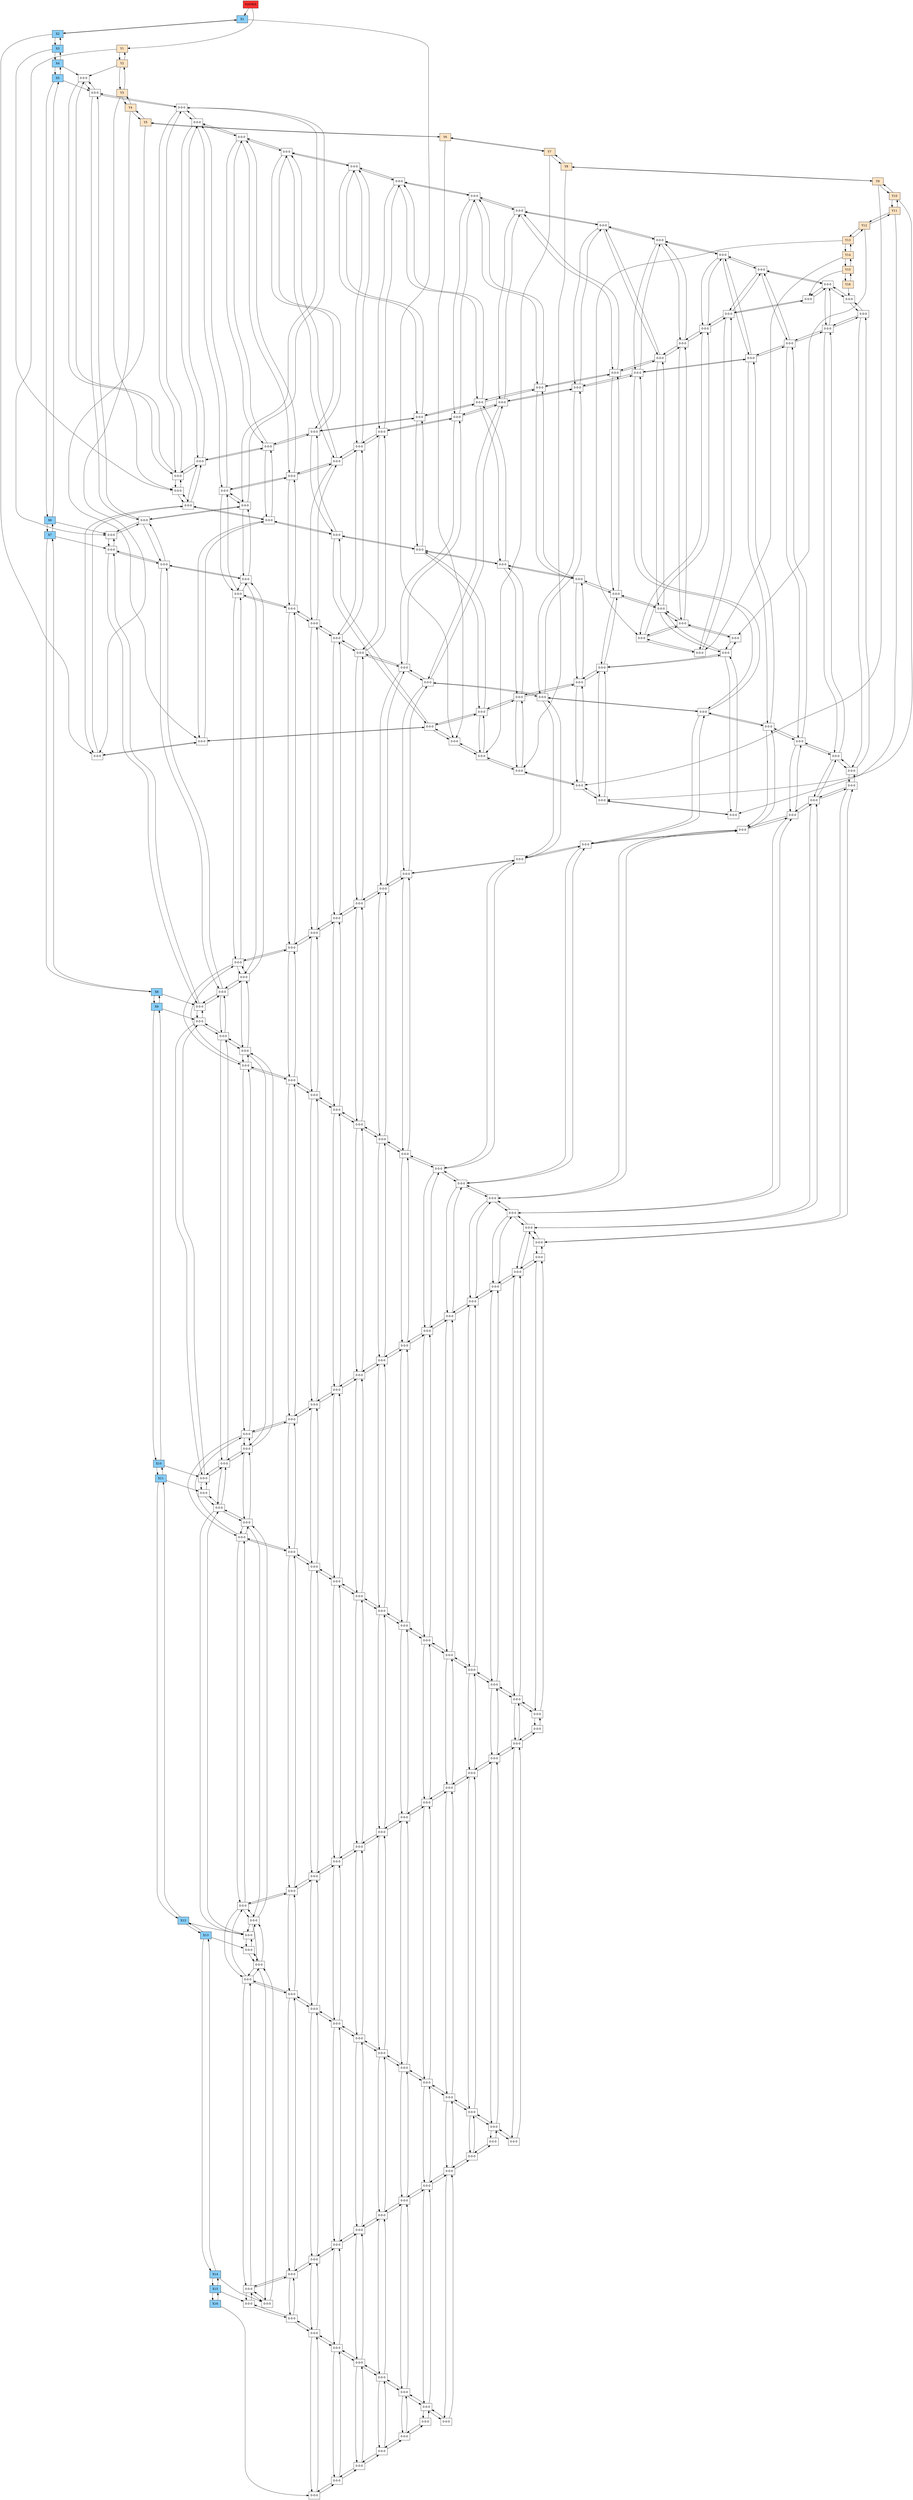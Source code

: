 digraph DISPERSA{
node[shape=box];
graph[nodesep = 0.5];
header[label="MATRIX" style=filled, fillcolor=firebrick1, pos="0,0!"];
Y1[label="Y1"  style = filled, fillcolor = bisque1, pos="0,-1!"];
Y2[label="Y2"  style = filled, fillcolor = bisque1, pos="0,-2!"];
Y3[label="Y3"  style = filled, fillcolor = bisque1, pos="0,-3!"];
Y4[label="Y4"  style = filled, fillcolor = bisque1, pos="0,-4!"];
Y5[label="Y5"  style = filled, fillcolor = bisque1, pos="0,-5!"];
Y6[label="Y6"  style = filled, fillcolor = bisque1, pos="0,-6!"];
Y7[label="Y7"  style = filled, fillcolor = bisque1, pos="0,-7!"];
Y8[label="Y8"  style = filled, fillcolor = bisque1, pos="0,-8!"];
Y9[label="Y9"  style = filled, fillcolor = bisque1, pos="0,-9!"];
Y10[label="Y10"  style = filled, fillcolor = bisque1, pos="0,-10!"];
Y11[label="Y11"  style = filled, fillcolor = bisque1, pos="0,-11!"];
Y12[label="Y12"  style = filled, fillcolor = bisque1, pos="0,-12!"];
Y13[label="Y13"  style = filled, fillcolor = bisque1, pos="0,-13!"];
Y14[label="Y14"  style = filled, fillcolor = bisque1, pos="0,-14!"];
Y15[label="Y15"  style = filled, fillcolor = bisque1, pos="0,-15!"];
Y16[label="Y16"  style = filled, fillcolor = bisque1, pos="0,-16!"];
X1[label="X1" style=filled, fillcolor=lightskyblue, pos="1,0!"];
X2[label="X2" style=filled, fillcolor=lightskyblue, pos="2,0!"];
X3[label="X3" style=filled, fillcolor=lightskyblue, pos="3,0!"];
X4[label="X4" style=filled, fillcolor=lightskyblue, pos="4,0!"];
X5[label="X5" style=filled, fillcolor=lightskyblue, pos="5,0!"];
X6[label="X6" style=filled, fillcolor=lightskyblue, pos="6,0!"];
X7[label="X7" style=filled, fillcolor=lightskyblue, pos="7,0!"];
X8[label="X8" style=filled, fillcolor=lightskyblue, pos="8,0!"];
X9[label="X9" style=filled, fillcolor=lightskyblue, pos="9,0!"];
X10[label="X10" style=filled, fillcolor=lightskyblue, pos="10,0!"];
X11[label="X11" style=filled, fillcolor=lightskyblue, pos="11,0!"];
X12[label="X12" style=filled, fillcolor=lightskyblue, pos="12,0!"];
X13[label="X13" style=filled, fillcolor=lightskyblue, pos="13,0!"];
X14[label="X14" style=filled, fillcolor=lightskyblue, pos="14,0!"];
X15[label="X15" style=filled, fillcolor=lightskyblue, pos="15,0!"];
X16[label="X16" style=filled, fillcolor=lightskyblue, pos="16,0!"];
header ->Y1;
header ->X1;
Y1 -> Y2 -> Y1;
Y2 -> Y3 -> Y2;
Y3 -> Y4 -> Y3;
Y4 -> Y5 -> Y4;
Y5 -> Y6 -> Y5;
Y6 -> Y7 -> Y6;
Y7 -> Y8 -> Y7;
Y8 -> Y9 -> Y8;
Y9 -> Y10 -> Y9;
Y10 -> Y11 -> Y10;
Y11 -> Y12 -> Y11;
Y12 -> Y13 -> Y12;
Y13 -> Y14 -> Y13;
Y14 -> Y15 -> Y14;
Y15 -> Y16 -> Y15;
X1 -> X2 -> X1;
X2 -> X3 -> X2;
X3 -> X4 -> X3;
X4 -> X5 -> X4;
X5 -> X6 -> X5;
X6 -> X7 -> X6;
X7 -> X8 -> X7;
X8 -> X9 -> X8;
X9 -> X10 -> X9;
X10 -> X11 -> X10;
X11 -> X12 -> X11;
X12 -> X13 -> X12;
X13 -> X14 -> X13;
X14 -> X15 -> X14;
X15 -> X16 -> X15;
X6Y1[label="0-0-0" pos="6,-1!"];
X7Y1[label="0-0-0" pos="7,-1!"];
X8Y1[label="0-0-0" pos="8,-1!"];
X9Y1[label="0-0-0" pos="9,-1!"];
X10Y1[label="0-0-0" pos="10,-1!"];
X11Y1[label="0-0-0" pos="11,-1!"];
X4Y2[label="0-0-0" pos="4,-2!"];
X5Y2[label="0-0-0" pos="5,-2!"];
X6Y2[label="0-0-0" pos="6,-2!"];
X7Y2[label="0-0-0" pos="7,-2!"];
X8Y2[label="0-0-0" pos="8,-2!"];
X9Y2[label="0-0-0" pos="9,-2!"];
X10Y2[label="0-0-0" pos="10,-2!"];
X11Y2[label="0-0-0" pos="11,-2!"];
X12Y2[label="0-0-0" pos="12,-2!"];
X13Y2[label="0-0-0" pos="13,-2!"];
X3Y3[label="0-0-0" pos="3,-3!"];
X4Y3[label="0-0-0" pos="4,-3!"];
X5Y3[label="0-0-0" pos="5,-3!"];
X6Y3[label="0-0-0" pos="6,-3!"];
X7Y3[label="0-0-0" pos="7,-3!"];
X8Y3[label="0-0-0" pos="8,-3!"];
X9Y3[label="0-0-0" pos="9,-3!"];
X10Y3[label="0-0-0" pos="10,-3!"];
X11Y3[label="0-0-0" pos="11,-3!"];
X12Y3[label="0-0-0" pos="12,-3!"];
X13Y3[label="0-0-0" pos="13,-3!"];
X14Y3[label="0-0-0" pos="14,-3!"];
X2Y4[label="0-0-0" pos="2,-4!"];
X3Y4[label="0-0-0" pos="3,-4!"];
X4Y4[label="0-0-0" pos="4,-4!"];
X5Y4[label="0-0-0" pos="5,-4!"];
X6Y4[label="0-0-0" pos="6,-4!"];
X7Y4[label="0-0-0" pos="7,-4!"];
X8Y4[label="0-0-0" pos="8,-4!"];
X9Y4[label="0-0-0" pos="9,-4!"];
X10Y4[label="0-0-0" pos="10,-4!"];
X11Y4[label="0-0-0" pos="11,-4!"];
X12Y4[label="0-0-0" pos="12,-4!"];
X13Y4[label="0-0-0" pos="13,-4!"];
X14Y4[label="0-0-0" pos="14,-4!"];
X15Y4[label="0-0-0" pos="15,-4!"];
X2Y5[label="0-0-0" pos="2,-5!"];
X3Y5[label="0-0-0" pos="3,-5!"];
X4Y5[label="0-0-0" pos="4,-5!"];
X5Y5[label="0-0-0" pos="5,-5!"];
X6Y5[label="0-0-0" pos="6,-5!"];
X7Y5[label="0-0-0" pos="7,-5!"];
X8Y5[label="0-0-0" pos="8,-5!"];
X9Y5[label="0-0-0" pos="9,-5!"];
X10Y5[label="0-0-0" pos="10,-5!"];
X11Y5[label="0-0-0" pos="11,-5!"];
X12Y5[label="0-0-0" pos="12,-5!"];
X13Y5[label="0-0-0" pos="13,-5!"];
X14Y5[label="0-0-0" pos="14,-5!"];
X15Y5[label="0-0-0" pos="15,-5!"];
X1Y6[label="0-0-0" pos="1,-6!"];
X2Y6[label="0-0-0" pos="2,-6!"];
X3Y6[label="0-0-0" pos="3,-6!"];
X4Y6[label="0-0-0" pos="4,-6!"];
X5Y6[label="0-0-0" pos="5,-6!"];
X6Y6[label="0-0-0" pos="6,-6!"];
X7Y6[label="0-0-0" pos="7,-6!"];
X8Y6[label="0-0-0" pos="8,-6!"];
X9Y6[label="0-0-0" pos="9,-6!"];
X10Y6[label="0-0-0" pos="10,-6!"];
X11Y6[label="0-0-0" pos="11,-6!"];
X12Y6[label="0-0-0" pos="12,-6!"];
X13Y6[label="0-0-0" pos="13,-6!"];
X14Y6[label="0-0-0" pos="14,-6!"];
X15Y6[label="0-0-0" pos="15,-6!"];
X16Y6[label="0-0-0" pos="16,-6!"];
X1Y7[label="0-0-0" pos="1,-7!"];
X2Y7[label="0-0-0" pos="2,-7!"];
X3Y7[label="0-0-0" pos="3,-7!"];
X4Y7[label="0-0-0" pos="4,-7!"];
X5Y7[label="0-0-0" pos="5,-7!"];
X6Y7[label="0-0-0" pos="6,-7!"];
X7Y7[label="0-0-0" pos="7,-7!"];
X8Y7[label="0-0-0" pos="8,-7!"];
X9Y7[label="0-0-0" pos="9,-7!"];
X10Y7[label="0-0-0" pos="10,-7!"];
X11Y7[label="0-0-0" pos="11,-7!"];
X12Y7[label="0-0-0" pos="12,-7!"];
X13Y7[label="0-0-0" pos="13,-7!"];
X14Y7[label="0-0-0" pos="14,-7!"];
X15Y7[label="0-0-0" pos="15,-7!"];
X16Y7[label="0-0-0" pos="16,-7!"];
X1Y8[label="0-0-0" pos="1,-8!"];
X2Y8[label="0-0-0" pos="2,-8!"];
X3Y8[label="0-0-0" pos="3,-8!"];
X4Y8[label="0-0-0" pos="4,-8!"];
X5Y8[label="0-0-0" pos="5,-8!"];
X6Y8[label="0-0-0" pos="6,-8!"];
X7Y8[label="0-0-0" pos="7,-8!"];
X8Y8[label="0-0-0" pos="8,-8!"];
X9Y8[label="0-0-0" pos="9,-8!"];
X10Y8[label="0-0-0" pos="10,-8!"];
X11Y8[label="0-0-0" pos="11,-8!"];
X12Y8[label="0-0-0" pos="12,-8!"];
X13Y8[label="0-0-0" pos="13,-8!"];
X14Y8[label="0-0-0" pos="14,-8!"];
X15Y8[label="0-0-0" pos="15,-8!"];
X16Y8[label="0-0-0" pos="16,-8!"];
X1Y9[label="0-0-0" pos="1,-9!"];
X2Y9[label="0-0-0" pos="2,-9!"];
X3Y9[label="0-0-0" pos="3,-9!"];
X4Y9[label="0-0-0" pos="4,-9!"];
X5Y9[label="0-0-0" pos="5,-9!"];
X6Y9[label="0-0-0" pos="6,-9!"];
X7Y9[label="0-0-0" pos="7,-9!"];
X8Y9[label="0-0-0" pos="8,-9!"];
X9Y9[label="0-0-0" pos="9,-9!"];
X10Y9[label="0-0-0" pos="10,-9!"];
X11Y9[label="0-0-0" pos="11,-9!"];
X12Y9[label="0-0-0" pos="12,-9!"];
X13Y9[label="0-0-0" pos="13,-9!"];
X14Y9[label="0-0-0" pos="14,-9!"];
X15Y9[label="0-0-0" pos="15,-9!"];
X16Y9[label="0-0-0" pos="16,-9!"];
X1Y10[label="0-0-0" pos="1,-10!"];
X2Y10[label="0-0-0" pos="2,-10!"];
X3Y10[label="0-0-0" pos="3,-10!"];
X4Y10[label="0-0-0" pos="4,-10!"];
X5Y10[label="0-0-0" pos="5,-10!"];
X6Y10[label="0-0-0" pos="6,-10!"];
X7Y10[label="0-0-0" pos="7,-10!"];
X8Y10[label="0-0-0" pos="8,-10!"];
X9Y10[label="0-0-0" pos="9,-10!"];
X10Y10[label="0-0-0" pos="10,-10!"];
X11Y10[label="0-0-0" pos="11,-10!"];
X12Y10[label="0-0-0" pos="12,-10!"];
X13Y10[label="0-0-0" pos="13,-10!"];
X14Y10[label="0-0-0" pos="14,-10!"];
X15Y10[label="0-0-0" pos="15,-10!"];
X16Y10[label="0-0-0" pos="16,-10!"];
X1Y11[label="0-0-0" pos="1,-11!"];
X2Y11[label="0-0-0" pos="2,-11!"];
X3Y11[label="0-0-0" pos="3,-11!"];
X4Y11[label="0-0-0" pos="4,-11!"];
X5Y11[label="0-0-0" pos="5,-11!"];
X6Y11[label="0-0-0" pos="6,-11!"];
X7Y11[label="0-0-0" pos="7,-11!"];
X8Y11[label="0-0-0" pos="8,-11!"];
X9Y11[label="0-0-0" pos="9,-11!"];
X10Y11[label="0-0-0" pos="10,-11!"];
X11Y11[label="0-0-0" pos="11,-11!"];
X12Y11[label="0-0-0" pos="12,-11!"];
X13Y11[label="0-0-0" pos="13,-11!"];
X14Y11[label="0-0-0" pos="14,-11!"];
X15Y11[label="0-0-0" pos="15,-11!"];
X16Y11[label="0-0-0" pos="16,-11!"];
X2Y12[label="0-0-0" pos="2,-12!"];
X3Y12[label="0-0-0" pos="3,-12!"];
X4Y12[label="0-0-0" pos="4,-12!"];
X5Y12[label="0-0-0" pos="5,-12!"];
X6Y12[label="0-0-0" pos="6,-12!"];
X7Y12[label="0-0-0" pos="7,-12!"];
X8Y12[label="0-0-0" pos="8,-12!"];
X9Y12[label="0-0-0" pos="9,-12!"];
X10Y12[label="0-0-0" pos="10,-12!"];
X11Y12[label="0-0-0" pos="11,-12!"];
X12Y12[label="0-0-0" pos="12,-12!"];
X13Y12[label="0-0-0" pos="13,-12!"];
X14Y12[label="0-0-0" pos="14,-12!"];
X15Y12[label="0-0-0" pos="15,-12!"];
X3Y13[label="0-0-0" pos="3,-13!"];
X4Y13[label="0-0-0" pos="4,-13!"];
X5Y13[label="0-0-0" pos="5,-13!"];
X6Y13[label="0-0-0" pos="6,-13!"];
X7Y13[label="0-0-0" pos="7,-13!"];
X8Y13[label="0-0-0" pos="8,-13!"];
X9Y13[label="0-0-0" pos="9,-13!"];
X10Y13[label="0-0-0" pos="10,-13!"];
X11Y13[label="0-0-0" pos="11,-13!"];
X12Y13[label="0-0-0" pos="12,-13!"];
X13Y13[label="0-0-0" pos="13,-13!"];
X14Y13[label="0-0-0" pos="14,-13!"];
X3Y14[label="0-0-0" pos="3,-14!"];
X4Y14[label="0-0-0" pos="4,-14!"];
X5Y14[label="0-0-0" pos="5,-14!"];
X6Y14[label="0-0-0" pos="6,-14!"];
X7Y14[label="0-0-0" pos="7,-14!"];
X8Y14[label="0-0-0" pos="8,-14!"];
X9Y14[label="0-0-0" pos="9,-14!"];
X10Y14[label="0-0-0" pos="10,-14!"];
X11Y14[label="0-0-0" pos="11,-14!"];
X12Y14[label="0-0-0" pos="12,-14!"];
X13Y14[label="0-0-0" pos="13,-14!"];
X14Y14[label="0-0-0" pos="14,-14!"];
X4Y15[label="0-0-0" pos="4,-15!"];
X5Y15[label="0-0-0" pos="5,-15!"];
X6Y15[label="0-0-0" pos="6,-15!"];
X7Y15[label="0-0-0" pos="7,-15!"];
X8Y15[label="0-0-0" pos="8,-15!"];
X9Y15[label="0-0-0" pos="9,-15!"];
X10Y15[label="0-0-0" pos="10,-15!"];
X11Y15[label="0-0-0" pos="11,-15!"];
X12Y15[label="0-0-0" pos="12,-15!"];
X13Y15[label="0-0-0" pos="13,-15!"];
X5Y16[label="0-0-0" pos="5,-16!"];
X6Y16[label="0-0-0" pos="6,-16!"];
X7Y16[label="0-0-0" pos="7,-16!"];
X8Y16[label="0-0-0" pos="8,-16!"];
X9Y16[label="0-0-0" pos="9,-16!"];
X10Y16[label="0-0-0" pos="10,-16!"];
X11Y16[label="0-0-0" pos="11,-16!"];
X12Y16[label="0-0-0" pos="12,-16!"];
Y1 -> X6Y1;
X1 -> X1Y6;
X2 -> X2Y4;
X3 -> X3Y3;
X4 -> X4Y2;
X5 -> X5Y2;
X6 -> X6Y1;
X7 -> X7Y1;
X8 -> X8Y1;
X9 -> X9Y1;
X10 -> X10Y1;
X11 -> X11Y1;
X12 -> X12Y2;
X13 -> X13Y2;
X14 -> X14Y3;
X15 -> X15Y4;
X16 -> X16Y6;
X6Y1 -> X7Y1 -> X6Y1;
X6Y1 -> X6Y2 -> X6Y1;
X7Y1 -> X8Y1 -> X7Y1;
X7Y1 -> X7Y2 -> X7Y1;
X8Y1 -> X9Y1 -> X8Y1;
X8Y1 -> X8Y2 -> X8Y1;
X9Y1 -> X10Y1 -> X9Y1;
X9Y1 -> X9Y2 -> X9Y1;
X10Y1 -> X11Y1 -> X10Y1;
X10Y1 -> X10Y2 -> X10Y1;
X11Y1 -> X11Y2 -> X11Y1;
Y2 -> X4Y2;
X4Y2 -> X5Y2 -> X4Y2;
X4Y2 -> X4Y3 -> X4Y2;
X5Y2 -> X6Y2 -> X5Y2;
X5Y2 -> X5Y3 -> X5Y2;
X6Y2 -> X7Y2 -> X6Y2;
X6Y2 -> X6Y3 -> X6Y2;
X7Y2 -> X8Y2 -> X7Y2;
X7Y2 -> X7Y3 -> X7Y2;
X8Y2 -> X9Y2 -> X8Y2;
X8Y2 -> X8Y3 -> X8Y2;
X9Y2 -> X10Y2 -> X9Y2;
X9Y2 -> X9Y3 -> X9Y2;
X10Y2 -> X11Y2 -> X10Y2;
X10Y2 -> X10Y3 -> X10Y2;
X11Y2 -> X12Y2 -> X11Y2;
X11Y2 -> X11Y3 -> X11Y2;
X12Y2 -> X13Y2 -> X12Y2;
X12Y2 -> X12Y3 -> X12Y2;
X13Y2 -> X13Y3 -> X13Y2;
Y3 -> X3Y3;
X3Y3 -> X4Y3 -> X3Y3;
X3Y3 -> X3Y4 -> X3Y3;
X4Y3 -> X5Y3 -> X4Y3;
X4Y3 -> X4Y4 -> X4Y3;
X5Y3 -> X6Y3 -> X5Y3;
X5Y3 -> X5Y4 -> X5Y3;
X6Y3 -> X7Y3 -> X6Y3;
X6Y3 -> X6Y4 -> X6Y3;
X7Y3 -> X8Y3 -> X7Y3;
X7Y3 -> X7Y4 -> X7Y3;
X8Y3 -> X9Y3 -> X8Y3;
X8Y3 -> X8Y4 -> X8Y3;
X9Y3 -> X10Y3 -> X9Y3;
X9Y3 -> X9Y4 -> X9Y3;
X10Y3 -> X11Y3 -> X10Y3;
X10Y3 -> X10Y4 -> X10Y3;
X11Y3 -> X12Y3 -> X11Y3;
X11Y3 -> X11Y4 -> X11Y3;
X12Y3 -> X13Y3 -> X12Y3;
X12Y3 -> X12Y4 -> X12Y3;
X13Y3 -> X14Y3 -> X13Y3;
X13Y3 -> X13Y4 -> X13Y3;
X14Y3 -> X14Y4 -> X14Y3;
Y4 -> X2Y4;
X2Y4 -> X3Y4 -> X2Y4;
X2Y4 -> X2Y5 -> X2Y4;
X3Y4 -> X4Y4 -> X3Y4;
X3Y4 -> X3Y5 -> X3Y4;
X4Y4 -> X5Y4 -> X4Y4;
X4Y4 -> X4Y5 -> X4Y4;
X5Y4 -> X6Y4 -> X5Y4;
X5Y4 -> X5Y5 -> X5Y4;
X6Y4 -> X7Y4 -> X6Y4;
X6Y4 -> X6Y5 -> X6Y4;
X7Y4 -> X8Y4 -> X7Y4;
X7Y4 -> X7Y5 -> X7Y4;
X8Y4 -> X9Y4 -> X8Y4;
X8Y4 -> X8Y5 -> X8Y4;
X9Y4 -> X10Y4 -> X9Y4;
X9Y4 -> X9Y5 -> X9Y4;
X10Y4 -> X11Y4 -> X10Y4;
X10Y4 -> X10Y5 -> X10Y4;
X11Y4 -> X12Y4 -> X11Y4;
X11Y4 -> X11Y5 -> X11Y4;
X12Y4 -> X13Y4 -> X12Y4;
X12Y4 -> X12Y5 -> X12Y4;
X13Y4 -> X14Y4 -> X13Y4;
X13Y4 -> X13Y5 -> X13Y4;
X14Y4 -> X15Y4 -> X14Y4;
X14Y4 -> X14Y5 -> X14Y4;
X15Y4 -> X15Y5 -> X15Y4;
Y5 -> X2Y5;
X2Y5 -> X3Y5 -> X2Y5;
X2Y5 -> X2Y6 -> X2Y5;
X3Y5 -> X4Y5 -> X3Y5;
X3Y5 -> X3Y6 -> X3Y5;
X4Y5 -> X5Y5 -> X4Y5;
X4Y5 -> X4Y6 -> X4Y5;
X5Y5 -> X6Y5 -> X5Y5;
X5Y5 -> X5Y6 -> X5Y5;
X6Y5 -> X7Y5 -> X6Y5;
X6Y5 -> X6Y6 -> X6Y5;
X7Y5 -> X8Y5 -> X7Y5;
X7Y5 -> X7Y6 -> X7Y5;
X8Y5 -> X9Y5 -> X8Y5;
X8Y5 -> X8Y6 -> X8Y5;
X9Y5 -> X10Y5 -> X9Y5;
X9Y5 -> X9Y6 -> X9Y5;
X10Y5 -> X11Y5 -> X10Y5;
X10Y5 -> X10Y6 -> X10Y5;
X11Y5 -> X12Y5 -> X11Y5;
X11Y5 -> X11Y6 -> X11Y5;
X12Y5 -> X13Y5 -> X12Y5;
X12Y5 -> X12Y6 -> X12Y5;
X13Y5 -> X14Y5 -> X13Y5;
X13Y5 -> X13Y6 -> X13Y5;
X14Y5 -> X15Y5 -> X14Y5;
X14Y5 -> X14Y6 -> X14Y5;
X15Y5 -> X15Y6 -> X15Y5;
Y6 -> X1Y6;
X1Y6 -> X2Y6 -> X1Y6;
X1Y6 -> X1Y7 -> X1Y6;
X2Y6 -> X3Y6 -> X2Y6;
X2Y6 -> X2Y7 -> X2Y6;
X3Y6 -> X4Y6 -> X3Y6;
X3Y6 -> X3Y7 -> X3Y6;
X4Y6 -> X5Y6 -> X4Y6;
X4Y6 -> X4Y7 -> X4Y6;
X5Y6 -> X6Y6 -> X5Y6;
X5Y6 -> X5Y7 -> X5Y6;
X6Y6 -> X7Y6 -> X6Y6;
X6Y6 -> X6Y7 -> X6Y6;
X7Y6 -> X8Y6 -> X7Y6;
X7Y6 -> X7Y7 -> X7Y6;
X8Y6 -> X9Y6 -> X8Y6;
X8Y6 -> X8Y7 -> X8Y6;
X9Y6 -> X10Y6 -> X9Y6;
X9Y6 -> X9Y7 -> X9Y6;
X10Y6 -> X11Y6 -> X10Y6;
X10Y6 -> X10Y7 -> X10Y6;
X11Y6 -> X12Y6 -> X11Y6;
X11Y6 -> X11Y7 -> X11Y6;
X12Y6 -> X13Y6 -> X12Y6;
X12Y6 -> X12Y7 -> X12Y6;
X13Y6 -> X14Y6 -> X13Y6;
X13Y6 -> X13Y7 -> X13Y6;
X14Y6 -> X15Y6 -> X14Y6;
X14Y6 -> X14Y7 -> X14Y6;
X15Y6 -> X16Y6 -> X15Y6;
X15Y6 -> X15Y7 -> X15Y6;
X16Y6 -> X16Y7 -> X16Y6;
Y7 -> X1Y7;
X1Y7 -> X2Y7 -> X1Y7;
X1Y7 -> X1Y8 -> X1Y7;
X2Y7 -> X3Y7 -> X2Y7;
X2Y7 -> X2Y8 -> X2Y7;
X3Y7 -> X4Y7 -> X3Y7;
X3Y7 -> X3Y8 -> X3Y7;
X4Y7 -> X5Y7 -> X4Y7;
X4Y7 -> X4Y8 -> X4Y7;
X5Y7 -> X6Y7 -> X5Y7;
X5Y7 -> X5Y8 -> X5Y7;
X6Y7 -> X7Y7 -> X6Y7;
X6Y7 -> X6Y8 -> X6Y7;
X7Y7 -> X8Y7 -> X7Y7;
X7Y7 -> X7Y8 -> X7Y7;
X8Y7 -> X9Y7 -> X8Y7;
X8Y7 -> X8Y8 -> X8Y7;
X9Y7 -> X10Y7 -> X9Y7;
X9Y7 -> X9Y8 -> X9Y7;
X10Y7 -> X11Y7 -> X10Y7;
X10Y7 -> X10Y8 -> X10Y7;
X11Y7 -> X12Y7 -> X11Y7;
X11Y7 -> X11Y8 -> X11Y7;
X12Y7 -> X13Y7 -> X12Y7;
X12Y7 -> X12Y8 -> X12Y7;
X13Y7 -> X14Y7 -> X13Y7;
X13Y7 -> X13Y8 -> X13Y7;
X14Y7 -> X15Y7 -> X14Y7;
X14Y7 -> X14Y8 -> X14Y7;
X15Y7 -> X16Y7 -> X15Y7;
X15Y7 -> X15Y8 -> X15Y7;
X16Y7 -> X16Y8 -> X16Y7;
Y8 -> X1Y8;
X1Y8 -> X2Y8 -> X1Y8;
X1Y8 -> X1Y9 -> X1Y8;
X2Y8 -> X3Y8 -> X2Y8;
X2Y8 -> X2Y9 -> X2Y8;
X3Y8 -> X4Y8 -> X3Y8;
X3Y8 -> X3Y9 -> X3Y8;
X4Y8 -> X5Y8 -> X4Y8;
X4Y8 -> X4Y9 -> X4Y8;
X5Y8 -> X6Y8 -> X5Y8;
X5Y8 -> X5Y9 -> X5Y8;
X6Y8 -> X7Y8 -> X6Y8;
X6Y8 -> X6Y9 -> X6Y8;
X7Y8 -> X8Y8 -> X7Y8;
X7Y8 -> X7Y9 -> X7Y8;
X8Y8 -> X9Y8 -> X8Y8;
X8Y8 -> X8Y9 -> X8Y8;
X9Y8 -> X10Y8 -> X9Y8;
X9Y8 -> X9Y9 -> X9Y8;
X10Y8 -> X11Y8 -> X10Y8;
X10Y8 -> X10Y9 -> X10Y8;
X11Y8 -> X12Y8 -> X11Y8;
X11Y8 -> X11Y9 -> X11Y8;
X12Y8 -> X13Y8 -> X12Y8;
X12Y8 -> X12Y9 -> X12Y8;
X13Y8 -> X14Y8 -> X13Y8;
X13Y8 -> X13Y9 -> X13Y8;
X14Y8 -> X15Y8 -> X14Y8;
X14Y8 -> X14Y9 -> X14Y8;
X15Y8 -> X16Y8 -> X15Y8;
X15Y8 -> X15Y9 -> X15Y8;
X16Y8 -> X16Y9 -> X16Y8;
Y9 -> X1Y9;
X1Y9 -> X2Y9 -> X1Y9;
X1Y9 -> X1Y10 -> X1Y9;
X2Y9 -> X3Y9 -> X2Y9;
X2Y9 -> X2Y10 -> X2Y9;
X3Y9 -> X4Y9 -> X3Y9;
X3Y9 -> X3Y10 -> X3Y9;
X4Y9 -> X5Y9 -> X4Y9;
X4Y9 -> X4Y10 -> X4Y9;
X5Y9 -> X6Y9 -> X5Y9;
X5Y9 -> X5Y10 -> X5Y9;
X6Y9 -> X7Y9 -> X6Y9;
X6Y9 -> X6Y10 -> X6Y9;
X7Y9 -> X8Y9 -> X7Y9;
X7Y9 -> X7Y10 -> X7Y9;
X8Y9 -> X9Y9 -> X8Y9;
X8Y9 -> X8Y10 -> X8Y9;
X9Y9 -> X10Y9 -> X9Y9;
X9Y9 -> X9Y10 -> X9Y9;
X10Y9 -> X11Y9 -> X10Y9;
X10Y9 -> X10Y10 -> X10Y9;
X11Y9 -> X12Y9 -> X11Y9;
X11Y9 -> X11Y10 -> X11Y9;
X12Y9 -> X13Y9 -> X12Y9;
X12Y9 -> X12Y10 -> X12Y9;
X13Y9 -> X14Y9 -> X13Y9;
X13Y9 -> X13Y10 -> X13Y9;
X14Y9 -> X15Y9 -> X14Y9;
X14Y9 -> X14Y10 -> X14Y9;
X15Y9 -> X16Y9 -> X15Y9;
X15Y9 -> X15Y10 -> X15Y9;
X16Y9 -> X16Y10 -> X16Y9;
Y10 -> X1Y10;
X1Y10 -> X2Y10 -> X1Y10;
X1Y10 -> X1Y11 -> X1Y10;
X2Y10 -> X3Y10 -> X2Y10;
X2Y10 -> X2Y11 -> X2Y10;
X3Y10 -> X4Y10 -> X3Y10;
X3Y10 -> X3Y11 -> X3Y10;
X4Y10 -> X5Y10 -> X4Y10;
X4Y10 -> X4Y11 -> X4Y10;
X5Y10 -> X6Y10 -> X5Y10;
X5Y10 -> X5Y11 -> X5Y10;
X6Y10 -> X7Y10 -> X6Y10;
X6Y10 -> X6Y11 -> X6Y10;
X7Y10 -> X8Y10 -> X7Y10;
X7Y10 -> X7Y11 -> X7Y10;
X8Y10 -> X9Y10 -> X8Y10;
X8Y10 -> X8Y11 -> X8Y10;
X9Y10 -> X10Y10 -> X9Y10;
X9Y10 -> X9Y11 -> X9Y10;
X10Y10 -> X11Y10 -> X10Y10;
X10Y10 -> X10Y11 -> X10Y10;
X11Y10 -> X12Y10 -> X11Y10;
X11Y10 -> X11Y11 -> X11Y10;
X12Y10 -> X13Y10 -> X12Y10;
X12Y10 -> X12Y11 -> X12Y10;
X13Y10 -> X14Y10 -> X13Y10;
X13Y10 -> X13Y11 -> X13Y10;
X14Y10 -> X15Y10 -> X14Y10;
X14Y10 -> X14Y11 -> X14Y10;
X15Y10 -> X16Y10 -> X15Y10;
X15Y10 -> X15Y11 -> X15Y10;
X16Y10 -> X16Y11 -> X16Y10;
Y11 -> X1Y11;
X1Y11 -> X2Y11 -> X1Y11;
X2Y11 -> X3Y11 -> X2Y11;
X2Y11 -> X2Y12 -> X2Y11;
X3Y11 -> X4Y11 -> X3Y11;
X3Y11 -> X3Y12 -> X3Y11;
X4Y11 -> X5Y11 -> X4Y11;
X4Y11 -> X4Y12 -> X4Y11;
X5Y11 -> X6Y11 -> X5Y11;
X5Y11 -> X5Y12 -> X5Y11;
X6Y11 -> X7Y11 -> X6Y11;
X6Y11 -> X6Y12 -> X6Y11;
X7Y11 -> X8Y11 -> X7Y11;
X7Y11 -> X7Y12 -> X7Y11;
X8Y11 -> X9Y11 -> X8Y11;
X8Y11 -> X8Y12 -> X8Y11;
X9Y11 -> X10Y11 -> X9Y11;
X9Y11 -> X9Y12 -> X9Y11;
X10Y11 -> X11Y11 -> X10Y11;
X10Y11 -> X10Y12 -> X10Y11;
X11Y11 -> X12Y11 -> X11Y11;
X11Y11 -> X11Y12 -> X11Y11;
X12Y11 -> X13Y11 -> X12Y11;
X12Y11 -> X12Y12 -> X12Y11;
X13Y11 -> X14Y11 -> X13Y11;
X13Y11 -> X13Y12 -> X13Y11;
X14Y11 -> X15Y11 -> X14Y11;
X14Y11 -> X14Y12 -> X14Y11;
X15Y11 -> X16Y11 -> X15Y11;
X15Y11 -> X15Y12 -> X15Y11;
Y12 -> X2Y12;
X2Y12 -> X3Y12 -> X2Y12;
X3Y12 -> X4Y12 -> X3Y12;
X3Y12 -> X3Y13 -> X3Y12;
X4Y12 -> X5Y12 -> X4Y12;
X4Y12 -> X4Y13 -> X4Y12;
X5Y12 -> X6Y12 -> X5Y12;
X5Y12 -> X5Y13 -> X5Y12;
X6Y12 -> X7Y12 -> X6Y12;
X6Y12 -> X6Y13 -> X6Y12;
X7Y12 -> X8Y12 -> X7Y12;
X7Y12 -> X7Y13 -> X7Y12;
X8Y12 -> X9Y12 -> X8Y12;
X8Y12 -> X8Y13 -> X8Y12;
X9Y12 -> X10Y12 -> X9Y12;
X9Y12 -> X9Y13 -> X9Y12;
X10Y12 -> X11Y12 -> X10Y12;
X10Y12 -> X10Y13 -> X10Y12;
X11Y12 -> X12Y12 -> X11Y12;
X11Y12 -> X11Y13 -> X11Y12;
X12Y12 -> X13Y12 -> X12Y12;
X12Y12 -> X12Y13 -> X12Y12;
X13Y12 -> X14Y12 -> X13Y12;
X13Y12 -> X13Y13 -> X13Y12;
X14Y12 -> X15Y12 -> X14Y12;
X14Y12 -> X14Y13 -> X14Y12;
Y13 -> X3Y13;
X3Y13 -> X4Y13 -> X3Y13;
X3Y13 -> X3Y14 -> X3Y13;
X4Y13 -> X5Y13 -> X4Y13;
X4Y13 -> X4Y14 -> X4Y13;
X5Y13 -> X6Y13 -> X5Y13;
X5Y13 -> X5Y14 -> X5Y13;
X6Y13 -> X7Y13 -> X6Y13;
X6Y13 -> X6Y14 -> X6Y13;
X7Y13 -> X8Y13 -> X7Y13;
X7Y13 -> X7Y14 -> X7Y13;
X8Y13 -> X9Y13 -> X8Y13;
X8Y13 -> X8Y14 -> X8Y13;
X9Y13 -> X10Y13 -> X9Y13;
X9Y13 -> X9Y14 -> X9Y13;
X10Y13 -> X11Y13 -> X10Y13;
X10Y13 -> X10Y14 -> X10Y13;
X11Y13 -> X12Y13 -> X11Y13;
X11Y13 -> X11Y14 -> X11Y13;
X12Y13 -> X13Y13 -> X12Y13;
X12Y13 -> X12Y14 -> X12Y13;
X13Y13 -> X14Y13 -> X13Y13;
X13Y13 -> X13Y14 -> X13Y13;
X14Y13 -> X14Y14 -> X14Y13;
Y14 -> X3Y14;
X3Y14 -> X4Y14 -> X3Y14;
X4Y14 -> X5Y14 -> X4Y14;
X4Y14 -> X4Y15 -> X4Y14;
X5Y14 -> X6Y14 -> X5Y14;
X5Y14 -> X5Y15 -> X5Y14;
X6Y14 -> X7Y14 -> X6Y14;
X6Y14 -> X6Y15 -> X6Y14;
X7Y14 -> X8Y14 -> X7Y14;
X7Y14 -> X7Y15 -> X7Y14;
X8Y14 -> X9Y14 -> X8Y14;
X8Y14 -> X8Y15 -> X8Y14;
X9Y14 -> X10Y14 -> X9Y14;
X9Y14 -> X9Y15 -> X9Y14;
X10Y14 -> X11Y14 -> X10Y14;
X10Y14 -> X10Y15 -> X10Y14;
X11Y14 -> X12Y14 -> X11Y14;
X11Y14 -> X11Y15 -> X11Y14;
X12Y14 -> X13Y14 -> X12Y14;
X12Y14 -> X12Y15 -> X12Y14;
X13Y14 -> X14Y14 -> X13Y14;
X13Y14 -> X13Y15 -> X13Y14;
Y15 -> X4Y15;
X4Y15 -> X5Y15 -> X4Y15;
X5Y15 -> X6Y15 -> X5Y15;
X5Y15 -> X5Y16 -> X5Y15;
X6Y15 -> X7Y15 -> X6Y15;
X6Y15 -> X6Y16 -> X6Y15;
X7Y15 -> X8Y15 -> X7Y15;
X7Y15 -> X7Y16 -> X7Y15;
X8Y15 -> X9Y15 -> X8Y15;
X8Y15 -> X8Y16 -> X8Y15;
X9Y15 -> X10Y15 -> X9Y15;
X9Y15 -> X9Y16 -> X9Y15;
X10Y15 -> X11Y15 -> X10Y15;
X10Y15 -> X10Y16 -> X10Y15;
X11Y15 -> X12Y15 -> X11Y15;
X11Y15 -> X11Y16 -> X11Y15;
X12Y15 -> X13Y15 -> X12Y15;
X12Y15 -> X12Y16 -> X12Y15;
Y16 -> X5Y16;
X5Y16 -> X6Y16 -> X5Y16;
X6Y16 -> X7Y16 -> X6Y16;
X7Y16 -> X8Y16 -> X7Y16;
X8Y16 -> X9Y16 -> X8Y16;
X9Y16 -> X10Y16 -> X9Y16;
X10Y16 -> X11Y16 -> X10Y16;
X11Y16 -> X12Y16 -> X11Y16;
}